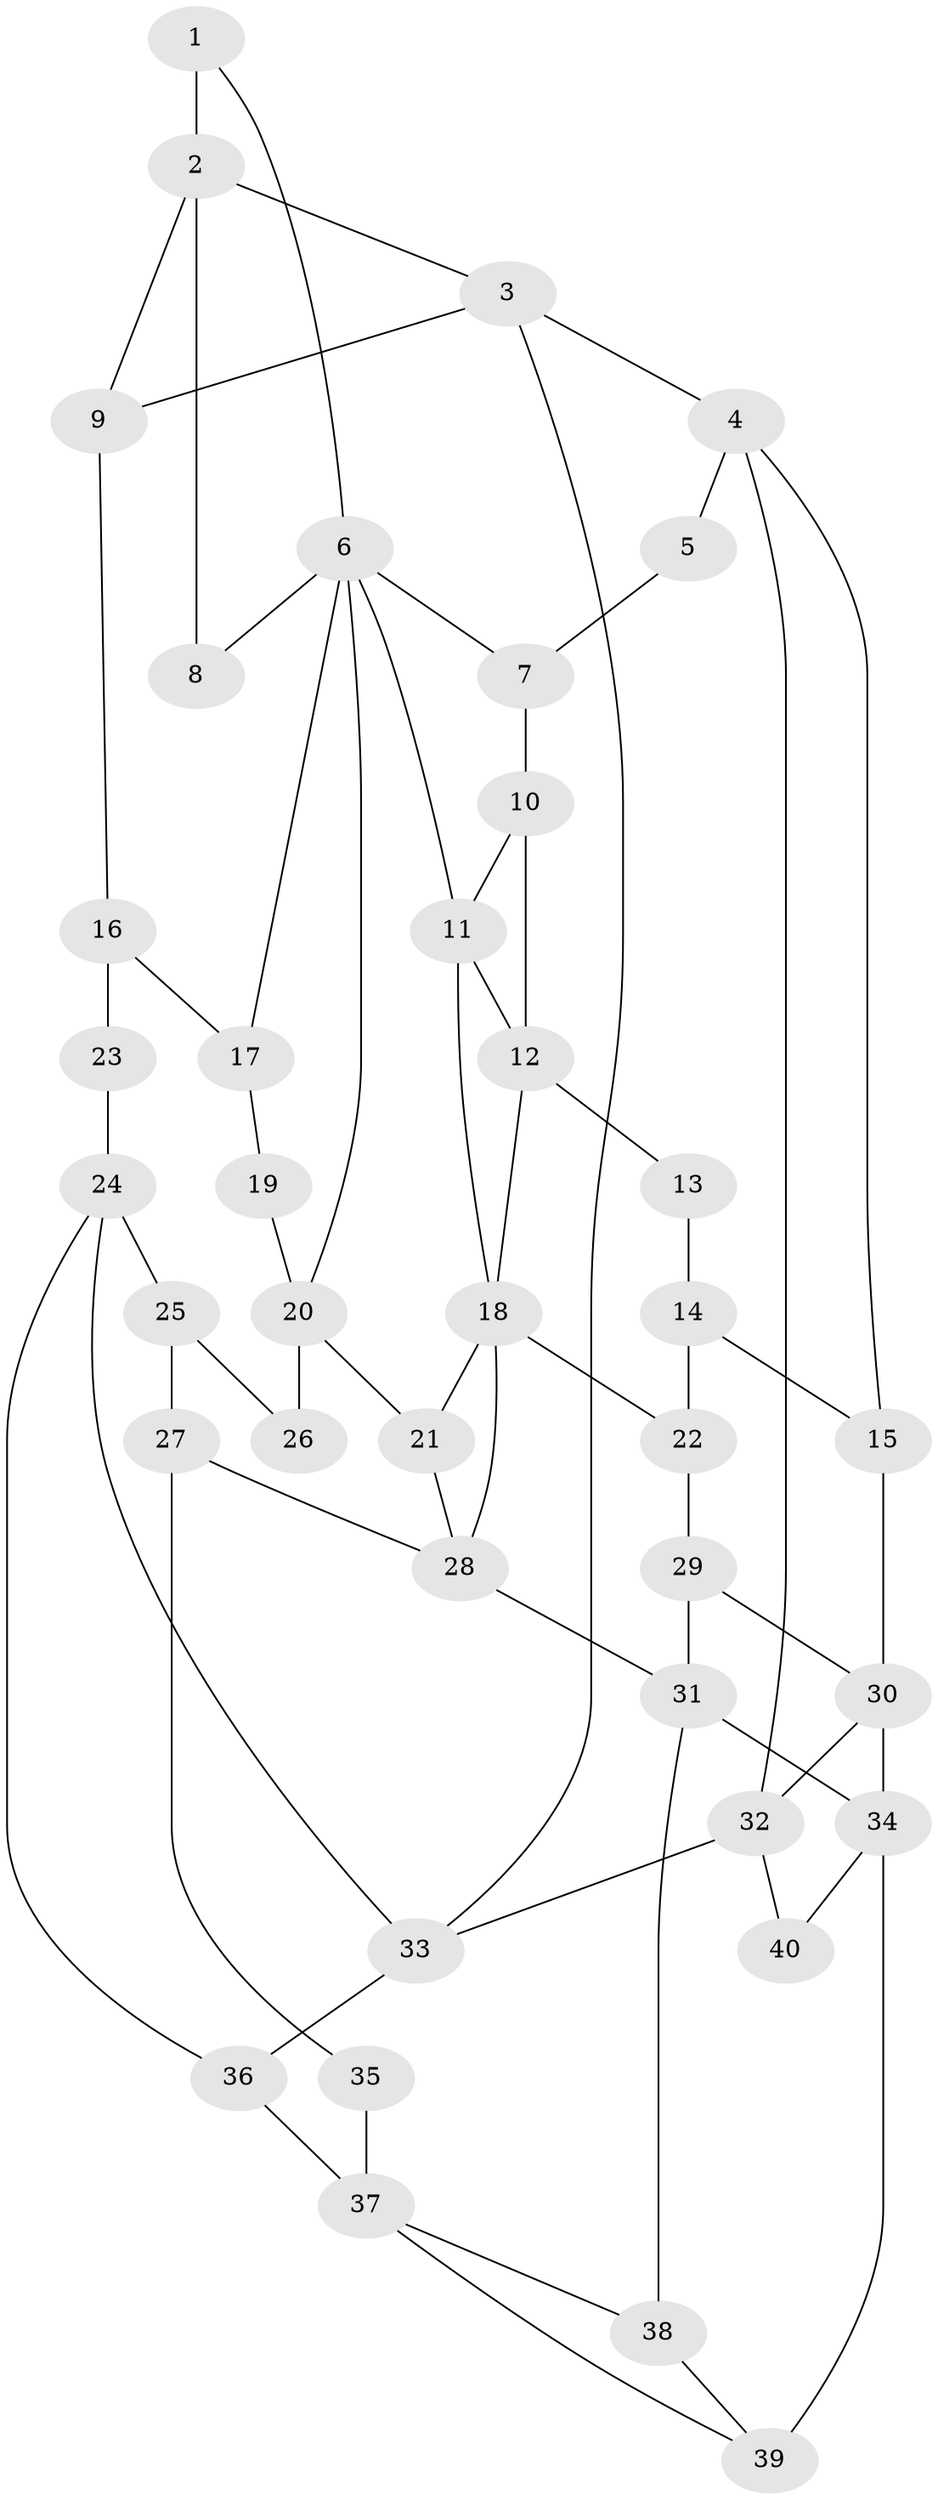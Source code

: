 // original degree distribution, {3: 0.02040816326530612, 4: 0.25510204081632654, 6: 0.23469387755102042, 5: 0.4897959183673469}
// Generated by graph-tools (version 1.1) at 2025/54/03/04/25 22:54:33]
// undirected, 40 vertices, 65 edges
graph export_dot {
  node [color=gray90,style=filled];
  1;
  2;
  3;
  4;
  5;
  6;
  7;
  8;
  9;
  10;
  11;
  12;
  13;
  14;
  15;
  16;
  17;
  18;
  19;
  20;
  21;
  22;
  23;
  24;
  25;
  26;
  27;
  28;
  29;
  30;
  31;
  32;
  33;
  34;
  35;
  36;
  37;
  38;
  39;
  40;
  1 -- 2 [weight=2.0];
  1 -- 6 [weight=1.0];
  2 -- 3 [weight=1.0];
  2 -- 8 [weight=2.0];
  2 -- 9 [weight=1.0];
  3 -- 4 [weight=1.0];
  3 -- 9 [weight=1.0];
  3 -- 33 [weight=1.0];
  4 -- 5 [weight=1.0];
  4 -- 15 [weight=1.0];
  4 -- 32 [weight=1.0];
  5 -- 7 [weight=3.0];
  6 -- 7 [weight=1.0];
  6 -- 8 [weight=1.0];
  6 -- 11 [weight=1.0];
  6 -- 17 [weight=1.0];
  6 -- 20 [weight=1.0];
  7 -- 10 [weight=2.0];
  9 -- 16 [weight=2.0];
  10 -- 11 [weight=1.0];
  10 -- 12 [weight=2.0];
  11 -- 12 [weight=1.0];
  11 -- 18 [weight=1.0];
  12 -- 13 [weight=2.0];
  12 -- 18 [weight=1.0];
  13 -- 14 [weight=1.0];
  14 -- 15 [weight=2.0];
  14 -- 22 [weight=1.0];
  15 -- 30 [weight=2.0];
  16 -- 17 [weight=2.0];
  16 -- 23 [weight=2.0];
  17 -- 19 [weight=1.0];
  18 -- 21 [weight=1.0];
  18 -- 22 [weight=1.0];
  18 -- 28 [weight=1.0];
  19 -- 20 [weight=2.0];
  20 -- 21 [weight=1.0];
  20 -- 26 [weight=2.0];
  21 -- 28 [weight=1.0];
  22 -- 29 [weight=1.0];
  23 -- 24 [weight=2.0];
  24 -- 25 [weight=2.0];
  24 -- 33 [weight=1.0];
  24 -- 36 [weight=1.0];
  25 -- 26 [weight=1.0];
  25 -- 27 [weight=1.0];
  27 -- 28 [weight=2.0];
  27 -- 35 [weight=2.0];
  28 -- 31 [weight=2.0];
  29 -- 30 [weight=2.0];
  29 -- 31 [weight=1.0];
  30 -- 32 [weight=1.0];
  30 -- 34 [weight=1.0];
  31 -- 34 [weight=1.0];
  31 -- 38 [weight=1.0];
  32 -- 33 [weight=1.0];
  32 -- 40 [weight=1.0];
  33 -- 36 [weight=1.0];
  34 -- 39 [weight=2.0];
  34 -- 40 [weight=2.0];
  35 -- 37 [weight=2.0];
  36 -- 37 [weight=2.0];
  37 -- 38 [weight=1.0];
  37 -- 39 [weight=1.0];
  38 -- 39 [weight=1.0];
}
